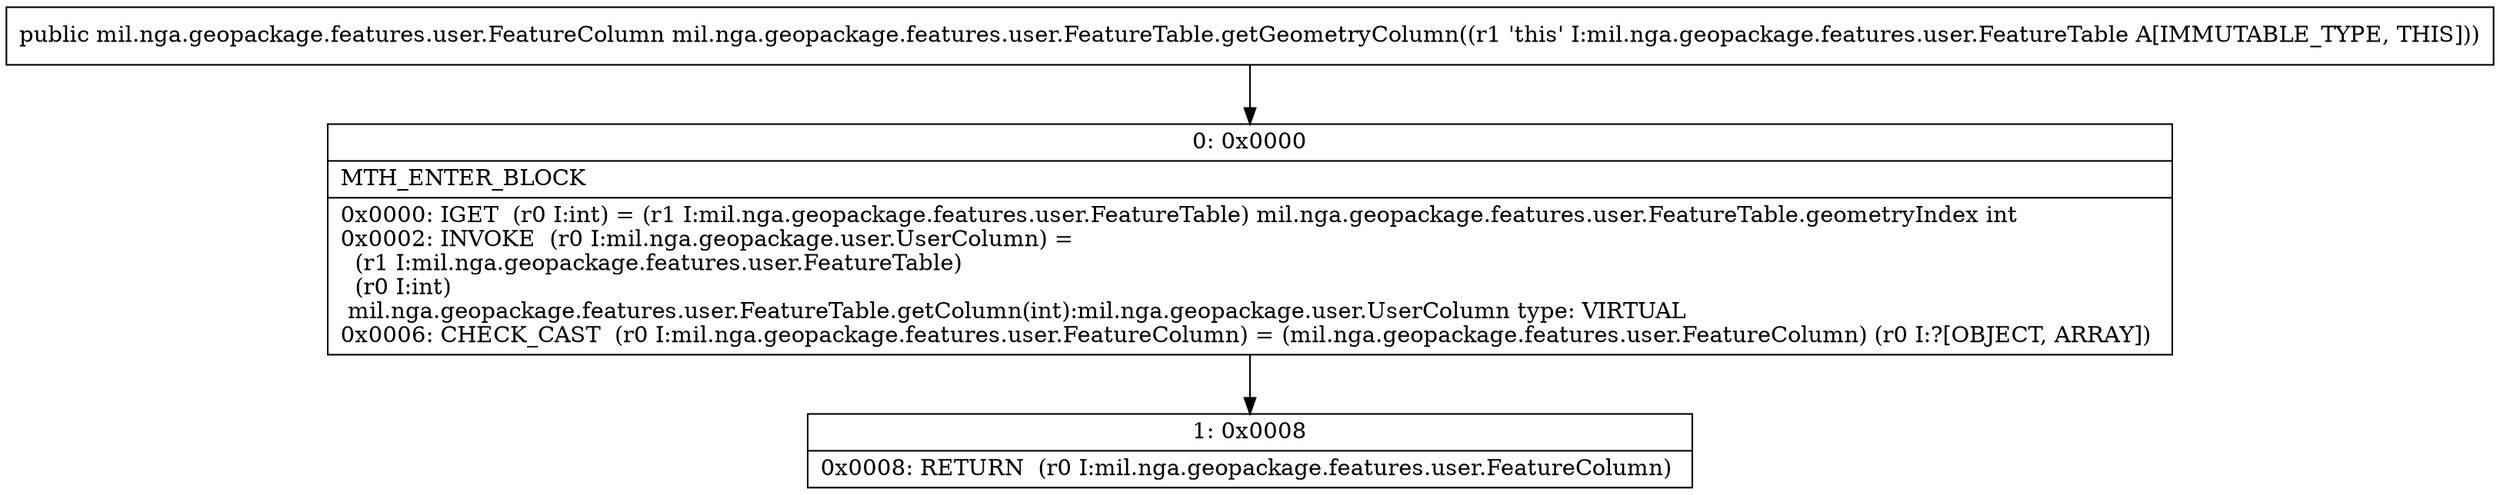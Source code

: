 digraph "CFG formil.nga.geopackage.features.user.FeatureTable.getGeometryColumn()Lmil\/nga\/geopackage\/features\/user\/FeatureColumn;" {
Node_0 [shape=record,label="{0\:\ 0x0000|MTH_ENTER_BLOCK\l|0x0000: IGET  (r0 I:int) = (r1 I:mil.nga.geopackage.features.user.FeatureTable) mil.nga.geopackage.features.user.FeatureTable.geometryIndex int \l0x0002: INVOKE  (r0 I:mil.nga.geopackage.user.UserColumn) = \l  (r1 I:mil.nga.geopackage.features.user.FeatureTable)\l  (r0 I:int)\l mil.nga.geopackage.features.user.FeatureTable.getColumn(int):mil.nga.geopackage.user.UserColumn type: VIRTUAL \l0x0006: CHECK_CAST  (r0 I:mil.nga.geopackage.features.user.FeatureColumn) = (mil.nga.geopackage.features.user.FeatureColumn) (r0 I:?[OBJECT, ARRAY]) \l}"];
Node_1 [shape=record,label="{1\:\ 0x0008|0x0008: RETURN  (r0 I:mil.nga.geopackage.features.user.FeatureColumn) \l}"];
MethodNode[shape=record,label="{public mil.nga.geopackage.features.user.FeatureColumn mil.nga.geopackage.features.user.FeatureTable.getGeometryColumn((r1 'this' I:mil.nga.geopackage.features.user.FeatureTable A[IMMUTABLE_TYPE, THIS])) }"];
MethodNode -> Node_0;
Node_0 -> Node_1;
}

